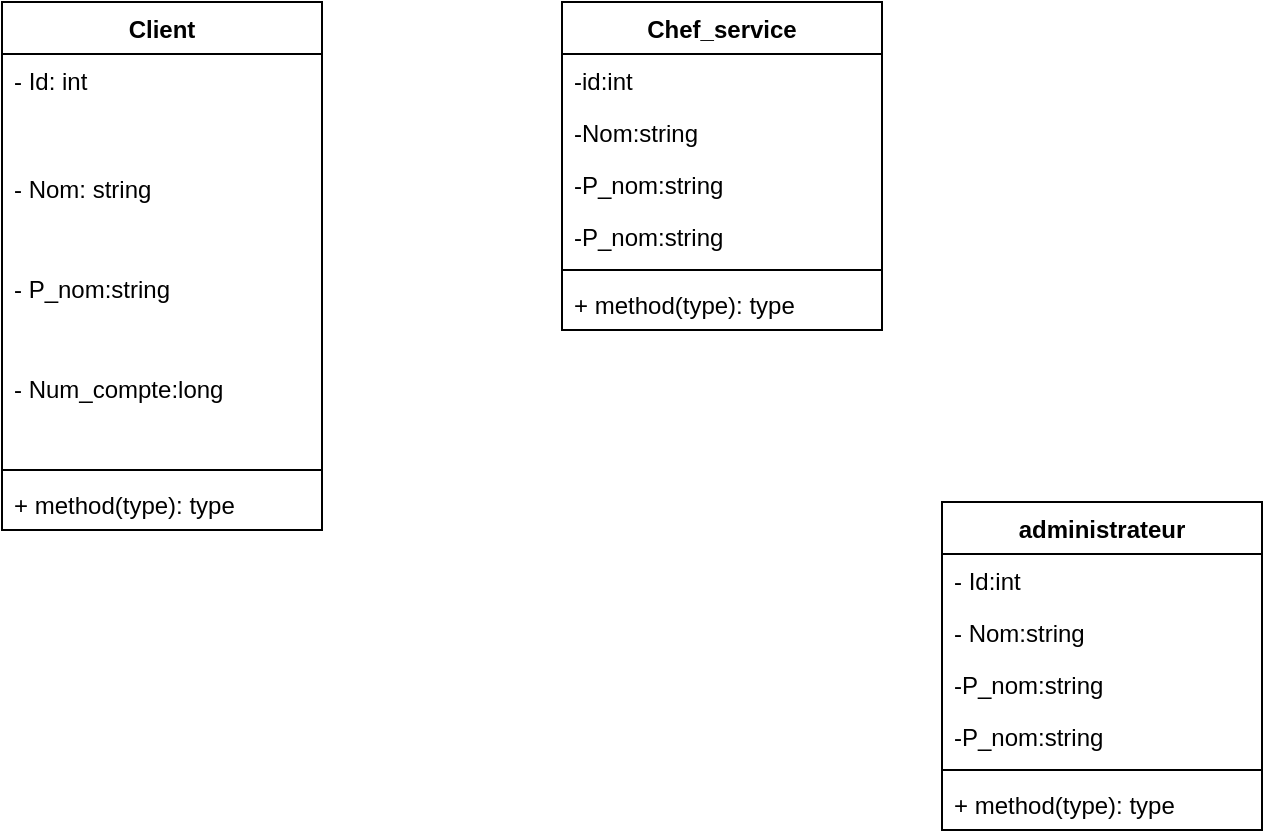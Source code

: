 <mxfile version="14.1.9" type="github">
  <diagram id="inhlUfiVMPonRzieNUm1" name="Page-1">
    <mxGraphModel dx="1102" dy="582" grid="1" gridSize="10" guides="1" tooltips="1" connect="1" arrows="1" fold="1" page="1" pageScale="1" pageWidth="827" pageHeight="1169" math="0" shadow="0">
      <root>
        <mxCell id="0" />
        <mxCell id="1" parent="0" />
        <mxCell id="6GZHZ93tAB7dT3DvtG-1-1" value="Client&#xa;" style="swimlane;fontStyle=1;align=center;verticalAlign=top;childLayout=stackLayout;horizontal=1;startSize=26;horizontalStack=0;resizeParent=1;resizeParentMax=0;resizeLast=0;collapsible=1;marginBottom=0;" vertex="1" parent="1">
          <mxGeometry x="50" y="90" width="160" height="264" as="geometry" />
        </mxCell>
        <mxCell id="6GZHZ93tAB7dT3DvtG-1-2" value="- Id: int" style="text;strokeColor=none;fillColor=none;align=left;verticalAlign=top;spacingLeft=4;spacingRight=4;overflow=hidden;rotatable=0;points=[[0,0.5],[1,0.5]];portConstraint=eastwest;" vertex="1" parent="6GZHZ93tAB7dT3DvtG-1-1">
          <mxGeometry y="26" width="160" height="54" as="geometry" />
        </mxCell>
        <mxCell id="6GZHZ93tAB7dT3DvtG-1-5" value="- Nom: string" style="text;strokeColor=none;fillColor=none;align=left;verticalAlign=top;spacingLeft=4;spacingRight=4;overflow=hidden;rotatable=0;points=[[0,0.5],[1,0.5]];portConstraint=eastwest;" vertex="1" parent="6GZHZ93tAB7dT3DvtG-1-1">
          <mxGeometry y="80" width="160" height="50" as="geometry" />
        </mxCell>
        <mxCell id="6GZHZ93tAB7dT3DvtG-1-6" value="- P_nom:string" style="text;strokeColor=none;fillColor=none;align=left;verticalAlign=top;spacingLeft=4;spacingRight=4;overflow=hidden;rotatable=0;points=[[0,0.5],[1,0.5]];portConstraint=eastwest;" vertex="1" parent="6GZHZ93tAB7dT3DvtG-1-1">
          <mxGeometry y="130" width="160" height="50" as="geometry" />
        </mxCell>
        <mxCell id="6GZHZ93tAB7dT3DvtG-1-7" value="- Num_compte:long" style="text;strokeColor=none;fillColor=none;align=left;verticalAlign=top;spacingLeft=4;spacingRight=4;overflow=hidden;rotatable=0;points=[[0,0.5],[1,0.5]];portConstraint=eastwest;" vertex="1" parent="6GZHZ93tAB7dT3DvtG-1-1">
          <mxGeometry y="180" width="160" height="50" as="geometry" />
        </mxCell>
        <mxCell id="6GZHZ93tAB7dT3DvtG-1-3" value="" style="line;strokeWidth=1;fillColor=none;align=left;verticalAlign=middle;spacingTop=-1;spacingLeft=3;spacingRight=3;rotatable=0;labelPosition=right;points=[];portConstraint=eastwest;" vertex="1" parent="6GZHZ93tAB7dT3DvtG-1-1">
          <mxGeometry y="230" width="160" height="8" as="geometry" />
        </mxCell>
        <mxCell id="6GZHZ93tAB7dT3DvtG-1-4" value="+ method(type): type" style="text;strokeColor=none;fillColor=none;align=left;verticalAlign=top;spacingLeft=4;spacingRight=4;overflow=hidden;rotatable=0;points=[[0,0.5],[1,0.5]];portConstraint=eastwest;" vertex="1" parent="6GZHZ93tAB7dT3DvtG-1-1">
          <mxGeometry y="238" width="160" height="26" as="geometry" />
        </mxCell>
        <mxCell id="6GZHZ93tAB7dT3DvtG-1-10" value="Chef_service" style="swimlane;fontStyle=1;align=center;verticalAlign=top;childLayout=stackLayout;horizontal=1;startSize=26;horizontalStack=0;resizeParent=1;resizeParentMax=0;resizeLast=0;collapsible=1;marginBottom=0;" vertex="1" parent="1">
          <mxGeometry x="330" y="90" width="160" height="164" as="geometry" />
        </mxCell>
        <mxCell id="6GZHZ93tAB7dT3DvtG-1-11" value="-id:int" style="text;strokeColor=none;fillColor=none;align=left;verticalAlign=top;spacingLeft=4;spacingRight=4;overflow=hidden;rotatable=0;points=[[0,0.5],[1,0.5]];portConstraint=eastwest;" vertex="1" parent="6GZHZ93tAB7dT3DvtG-1-10">
          <mxGeometry y="26" width="160" height="26" as="geometry" />
        </mxCell>
        <mxCell id="6GZHZ93tAB7dT3DvtG-1-14" value="-Nom:string" style="text;strokeColor=none;fillColor=none;align=left;verticalAlign=top;spacingLeft=4;spacingRight=4;overflow=hidden;rotatable=0;points=[[0,0.5],[1,0.5]];portConstraint=eastwest;" vertex="1" parent="6GZHZ93tAB7dT3DvtG-1-10">
          <mxGeometry y="52" width="160" height="26" as="geometry" />
        </mxCell>
        <mxCell id="6GZHZ93tAB7dT3DvtG-1-15" value="-P_nom:string" style="text;strokeColor=none;fillColor=none;align=left;verticalAlign=top;spacingLeft=4;spacingRight=4;overflow=hidden;rotatable=0;points=[[0,0.5],[1,0.5]];portConstraint=eastwest;" vertex="1" parent="6GZHZ93tAB7dT3DvtG-1-10">
          <mxGeometry y="78" width="160" height="26" as="geometry" />
        </mxCell>
        <mxCell id="6GZHZ93tAB7dT3DvtG-1-16" value="-P_nom:string" style="text;strokeColor=none;fillColor=none;align=left;verticalAlign=top;spacingLeft=4;spacingRight=4;overflow=hidden;rotatable=0;points=[[0,0.5],[1,0.5]];portConstraint=eastwest;" vertex="1" parent="6GZHZ93tAB7dT3DvtG-1-10">
          <mxGeometry y="104" width="160" height="26" as="geometry" />
        </mxCell>
        <mxCell id="6GZHZ93tAB7dT3DvtG-1-12" value="" style="line;strokeWidth=1;fillColor=none;align=left;verticalAlign=middle;spacingTop=-1;spacingLeft=3;spacingRight=3;rotatable=0;labelPosition=right;points=[];portConstraint=eastwest;" vertex="1" parent="6GZHZ93tAB7dT3DvtG-1-10">
          <mxGeometry y="130" width="160" height="8" as="geometry" />
        </mxCell>
        <mxCell id="6GZHZ93tAB7dT3DvtG-1-13" value="+ method(type): type" style="text;strokeColor=none;fillColor=none;align=left;verticalAlign=top;spacingLeft=4;spacingRight=4;overflow=hidden;rotatable=0;points=[[0,0.5],[1,0.5]];portConstraint=eastwest;" vertex="1" parent="6GZHZ93tAB7dT3DvtG-1-10">
          <mxGeometry y="138" width="160" height="26" as="geometry" />
        </mxCell>
        <mxCell id="6GZHZ93tAB7dT3DvtG-1-17" value="administrateur" style="swimlane;fontStyle=1;align=center;verticalAlign=top;childLayout=stackLayout;horizontal=1;startSize=26;horizontalStack=0;resizeParent=1;resizeParentMax=0;resizeLast=0;collapsible=1;marginBottom=0;" vertex="1" parent="1">
          <mxGeometry x="520" y="340" width="160" height="164" as="geometry" />
        </mxCell>
        <mxCell id="6GZHZ93tAB7dT3DvtG-1-18" value="- Id:int" style="text;strokeColor=none;fillColor=none;align=left;verticalAlign=top;spacingLeft=4;spacingRight=4;overflow=hidden;rotatable=0;points=[[0,0.5],[1,0.5]];portConstraint=eastwest;" vertex="1" parent="6GZHZ93tAB7dT3DvtG-1-17">
          <mxGeometry y="26" width="160" height="26" as="geometry" />
        </mxCell>
        <mxCell id="6GZHZ93tAB7dT3DvtG-1-21" value="- Nom:string" style="text;strokeColor=none;fillColor=none;align=left;verticalAlign=top;spacingLeft=4;spacingRight=4;overflow=hidden;rotatable=0;points=[[0,0.5],[1,0.5]];portConstraint=eastwest;" vertex="1" parent="6GZHZ93tAB7dT3DvtG-1-17">
          <mxGeometry y="52" width="160" height="26" as="geometry" />
        </mxCell>
        <mxCell id="6GZHZ93tAB7dT3DvtG-1-22" value="-P_nom:string" style="text;strokeColor=none;fillColor=none;align=left;verticalAlign=top;spacingLeft=4;spacingRight=4;overflow=hidden;rotatable=0;points=[[0,0.5],[1,0.5]];portConstraint=eastwest;" vertex="1" parent="6GZHZ93tAB7dT3DvtG-1-17">
          <mxGeometry y="78" width="160" height="26" as="geometry" />
        </mxCell>
        <mxCell id="6GZHZ93tAB7dT3DvtG-1-23" value="-P_nom:string" style="text;strokeColor=none;fillColor=none;align=left;verticalAlign=top;spacingLeft=4;spacingRight=4;overflow=hidden;rotatable=0;points=[[0,0.5],[1,0.5]];portConstraint=eastwest;" vertex="1" parent="6GZHZ93tAB7dT3DvtG-1-17">
          <mxGeometry y="104" width="160" height="26" as="geometry" />
        </mxCell>
        <mxCell id="6GZHZ93tAB7dT3DvtG-1-19" value="" style="line;strokeWidth=1;fillColor=none;align=left;verticalAlign=middle;spacingTop=-1;spacingLeft=3;spacingRight=3;rotatable=0;labelPosition=right;points=[];portConstraint=eastwest;" vertex="1" parent="6GZHZ93tAB7dT3DvtG-1-17">
          <mxGeometry y="130" width="160" height="8" as="geometry" />
        </mxCell>
        <mxCell id="6GZHZ93tAB7dT3DvtG-1-20" value="+ method(type): type" style="text;strokeColor=none;fillColor=none;align=left;verticalAlign=top;spacingLeft=4;spacingRight=4;overflow=hidden;rotatable=0;points=[[0,0.5],[1,0.5]];portConstraint=eastwest;" vertex="1" parent="6GZHZ93tAB7dT3DvtG-1-17">
          <mxGeometry y="138" width="160" height="26" as="geometry" />
        </mxCell>
      </root>
    </mxGraphModel>
  </diagram>
</mxfile>
